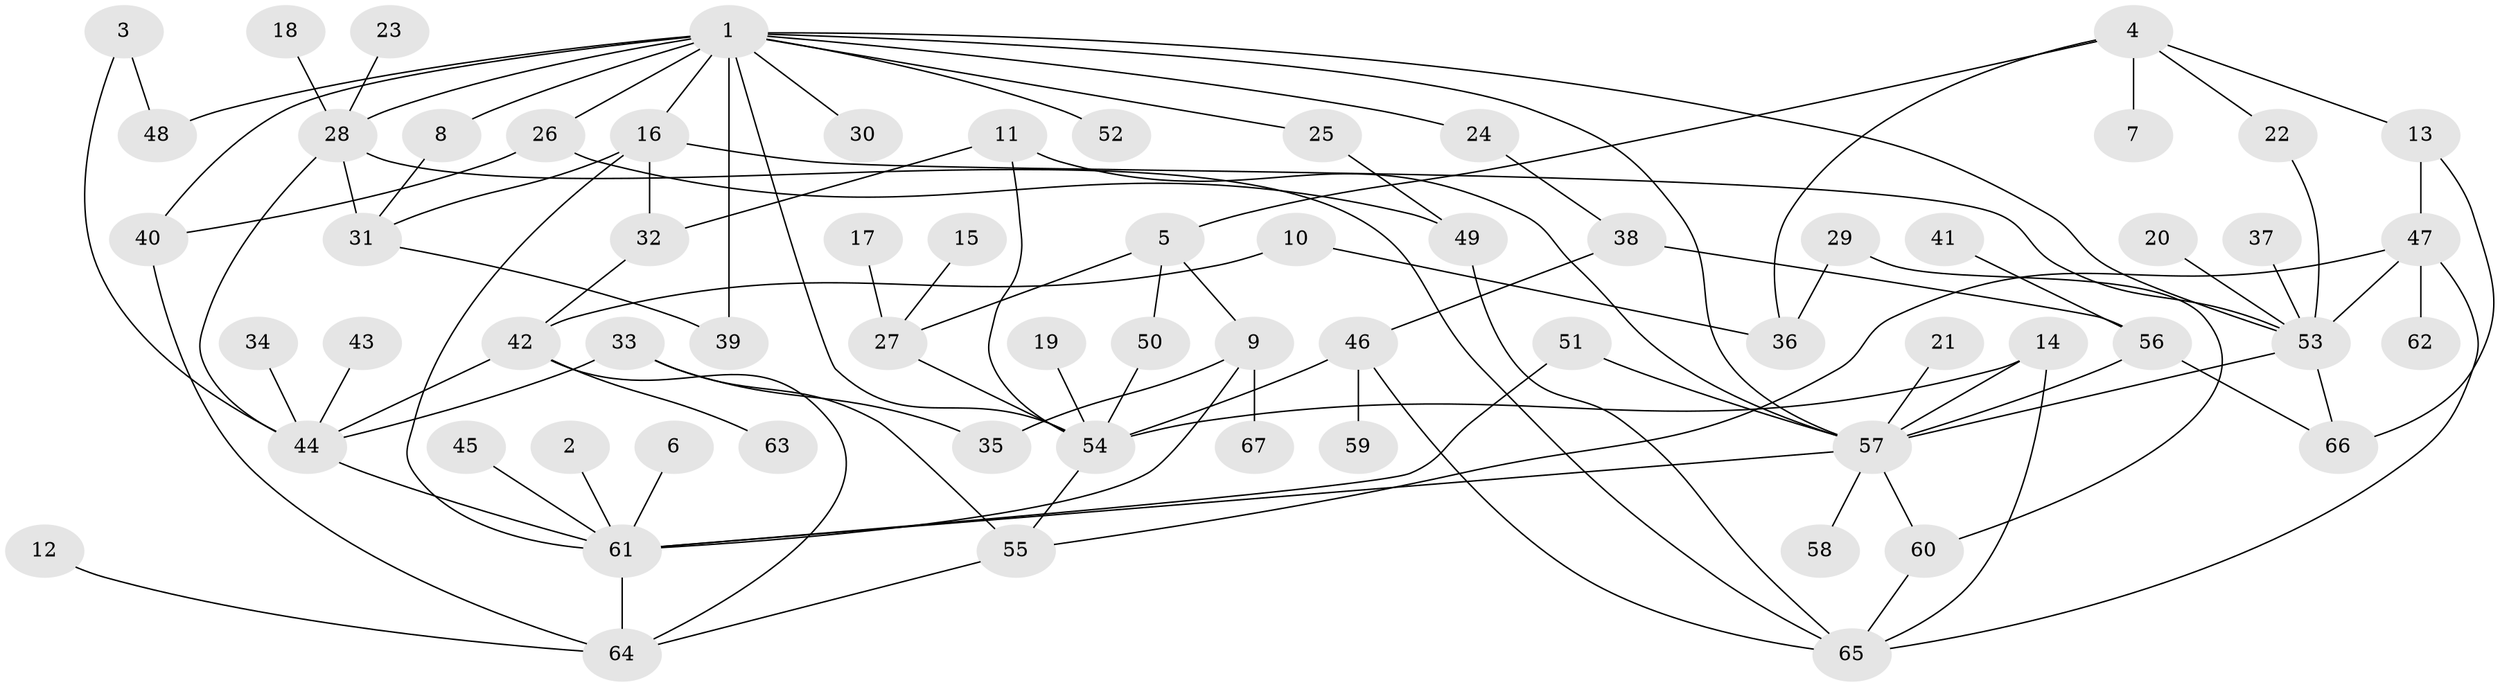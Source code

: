 // original degree distribution, {5: 0.03759398496240601, 7: 0.022556390977443608, 4: 0.11278195488721804, 9: 0.007518796992481203, 3: 0.18045112781954886, 6: 0.015037593984962405, 2: 0.3308270676691729, 8: 0.015037593984962405, 1: 0.2781954887218045}
// Generated by graph-tools (version 1.1) at 2025/25/03/09/25 03:25:29]
// undirected, 67 vertices, 102 edges
graph export_dot {
graph [start="1"]
  node [color=gray90,style=filled];
  1;
  2;
  3;
  4;
  5;
  6;
  7;
  8;
  9;
  10;
  11;
  12;
  13;
  14;
  15;
  16;
  17;
  18;
  19;
  20;
  21;
  22;
  23;
  24;
  25;
  26;
  27;
  28;
  29;
  30;
  31;
  32;
  33;
  34;
  35;
  36;
  37;
  38;
  39;
  40;
  41;
  42;
  43;
  44;
  45;
  46;
  47;
  48;
  49;
  50;
  51;
  52;
  53;
  54;
  55;
  56;
  57;
  58;
  59;
  60;
  61;
  62;
  63;
  64;
  65;
  66;
  67;
  1 -- 8 [weight=1.0];
  1 -- 16 [weight=1.0];
  1 -- 24 [weight=1.0];
  1 -- 25 [weight=1.0];
  1 -- 26 [weight=1.0];
  1 -- 28 [weight=1.0];
  1 -- 30 [weight=1.0];
  1 -- 39 [weight=1.0];
  1 -- 40 [weight=2.0];
  1 -- 48 [weight=1.0];
  1 -- 52 [weight=1.0];
  1 -- 53 [weight=1.0];
  1 -- 54 [weight=1.0];
  1 -- 57 [weight=1.0];
  2 -- 61 [weight=1.0];
  3 -- 44 [weight=1.0];
  3 -- 48 [weight=1.0];
  4 -- 5 [weight=1.0];
  4 -- 7 [weight=1.0];
  4 -- 13 [weight=1.0];
  4 -- 22 [weight=1.0];
  4 -- 36 [weight=1.0];
  5 -- 9 [weight=1.0];
  5 -- 27 [weight=1.0];
  5 -- 50 [weight=1.0];
  6 -- 61 [weight=1.0];
  8 -- 31 [weight=1.0];
  9 -- 35 [weight=1.0];
  9 -- 61 [weight=1.0];
  9 -- 67 [weight=1.0];
  10 -- 36 [weight=1.0];
  10 -- 42 [weight=1.0];
  11 -- 32 [weight=1.0];
  11 -- 54 [weight=1.0];
  11 -- 57 [weight=1.0];
  12 -- 64 [weight=1.0];
  13 -- 47 [weight=1.0];
  13 -- 66 [weight=1.0];
  14 -- 54 [weight=1.0];
  14 -- 57 [weight=1.0];
  14 -- 65 [weight=1.0];
  15 -- 27 [weight=1.0];
  16 -- 31 [weight=1.0];
  16 -- 32 [weight=1.0];
  16 -- 53 [weight=1.0];
  16 -- 61 [weight=1.0];
  17 -- 27 [weight=1.0];
  18 -- 28 [weight=1.0];
  19 -- 54 [weight=1.0];
  20 -- 53 [weight=1.0];
  21 -- 57 [weight=1.0];
  22 -- 53 [weight=1.0];
  23 -- 28 [weight=1.0];
  24 -- 38 [weight=1.0];
  25 -- 49 [weight=1.0];
  26 -- 40 [weight=1.0];
  26 -- 49 [weight=1.0];
  27 -- 54 [weight=1.0];
  28 -- 31 [weight=1.0];
  28 -- 44 [weight=1.0];
  28 -- 65 [weight=1.0];
  29 -- 36 [weight=1.0];
  29 -- 60 [weight=1.0];
  31 -- 39 [weight=1.0];
  32 -- 42 [weight=1.0];
  33 -- 35 [weight=1.0];
  33 -- 44 [weight=1.0];
  33 -- 55 [weight=1.0];
  34 -- 44 [weight=1.0];
  37 -- 53 [weight=1.0];
  38 -- 46 [weight=1.0];
  38 -- 56 [weight=2.0];
  40 -- 64 [weight=1.0];
  41 -- 56 [weight=1.0];
  42 -- 44 [weight=1.0];
  42 -- 63 [weight=1.0];
  42 -- 64 [weight=1.0];
  43 -- 44 [weight=1.0];
  44 -- 61 [weight=1.0];
  45 -- 61 [weight=1.0];
  46 -- 54 [weight=1.0];
  46 -- 59 [weight=1.0];
  46 -- 65 [weight=1.0];
  47 -- 53 [weight=1.0];
  47 -- 55 [weight=1.0];
  47 -- 62 [weight=1.0];
  47 -- 65 [weight=1.0];
  49 -- 65 [weight=1.0];
  50 -- 54 [weight=1.0];
  51 -- 57 [weight=1.0];
  51 -- 61 [weight=1.0];
  53 -- 57 [weight=1.0];
  53 -- 66 [weight=1.0];
  54 -- 55 [weight=1.0];
  55 -- 64 [weight=1.0];
  56 -- 57 [weight=1.0];
  56 -- 66 [weight=1.0];
  57 -- 58 [weight=1.0];
  57 -- 60 [weight=1.0];
  57 -- 61 [weight=1.0];
  60 -- 65 [weight=1.0];
  61 -- 64 [weight=1.0];
}

